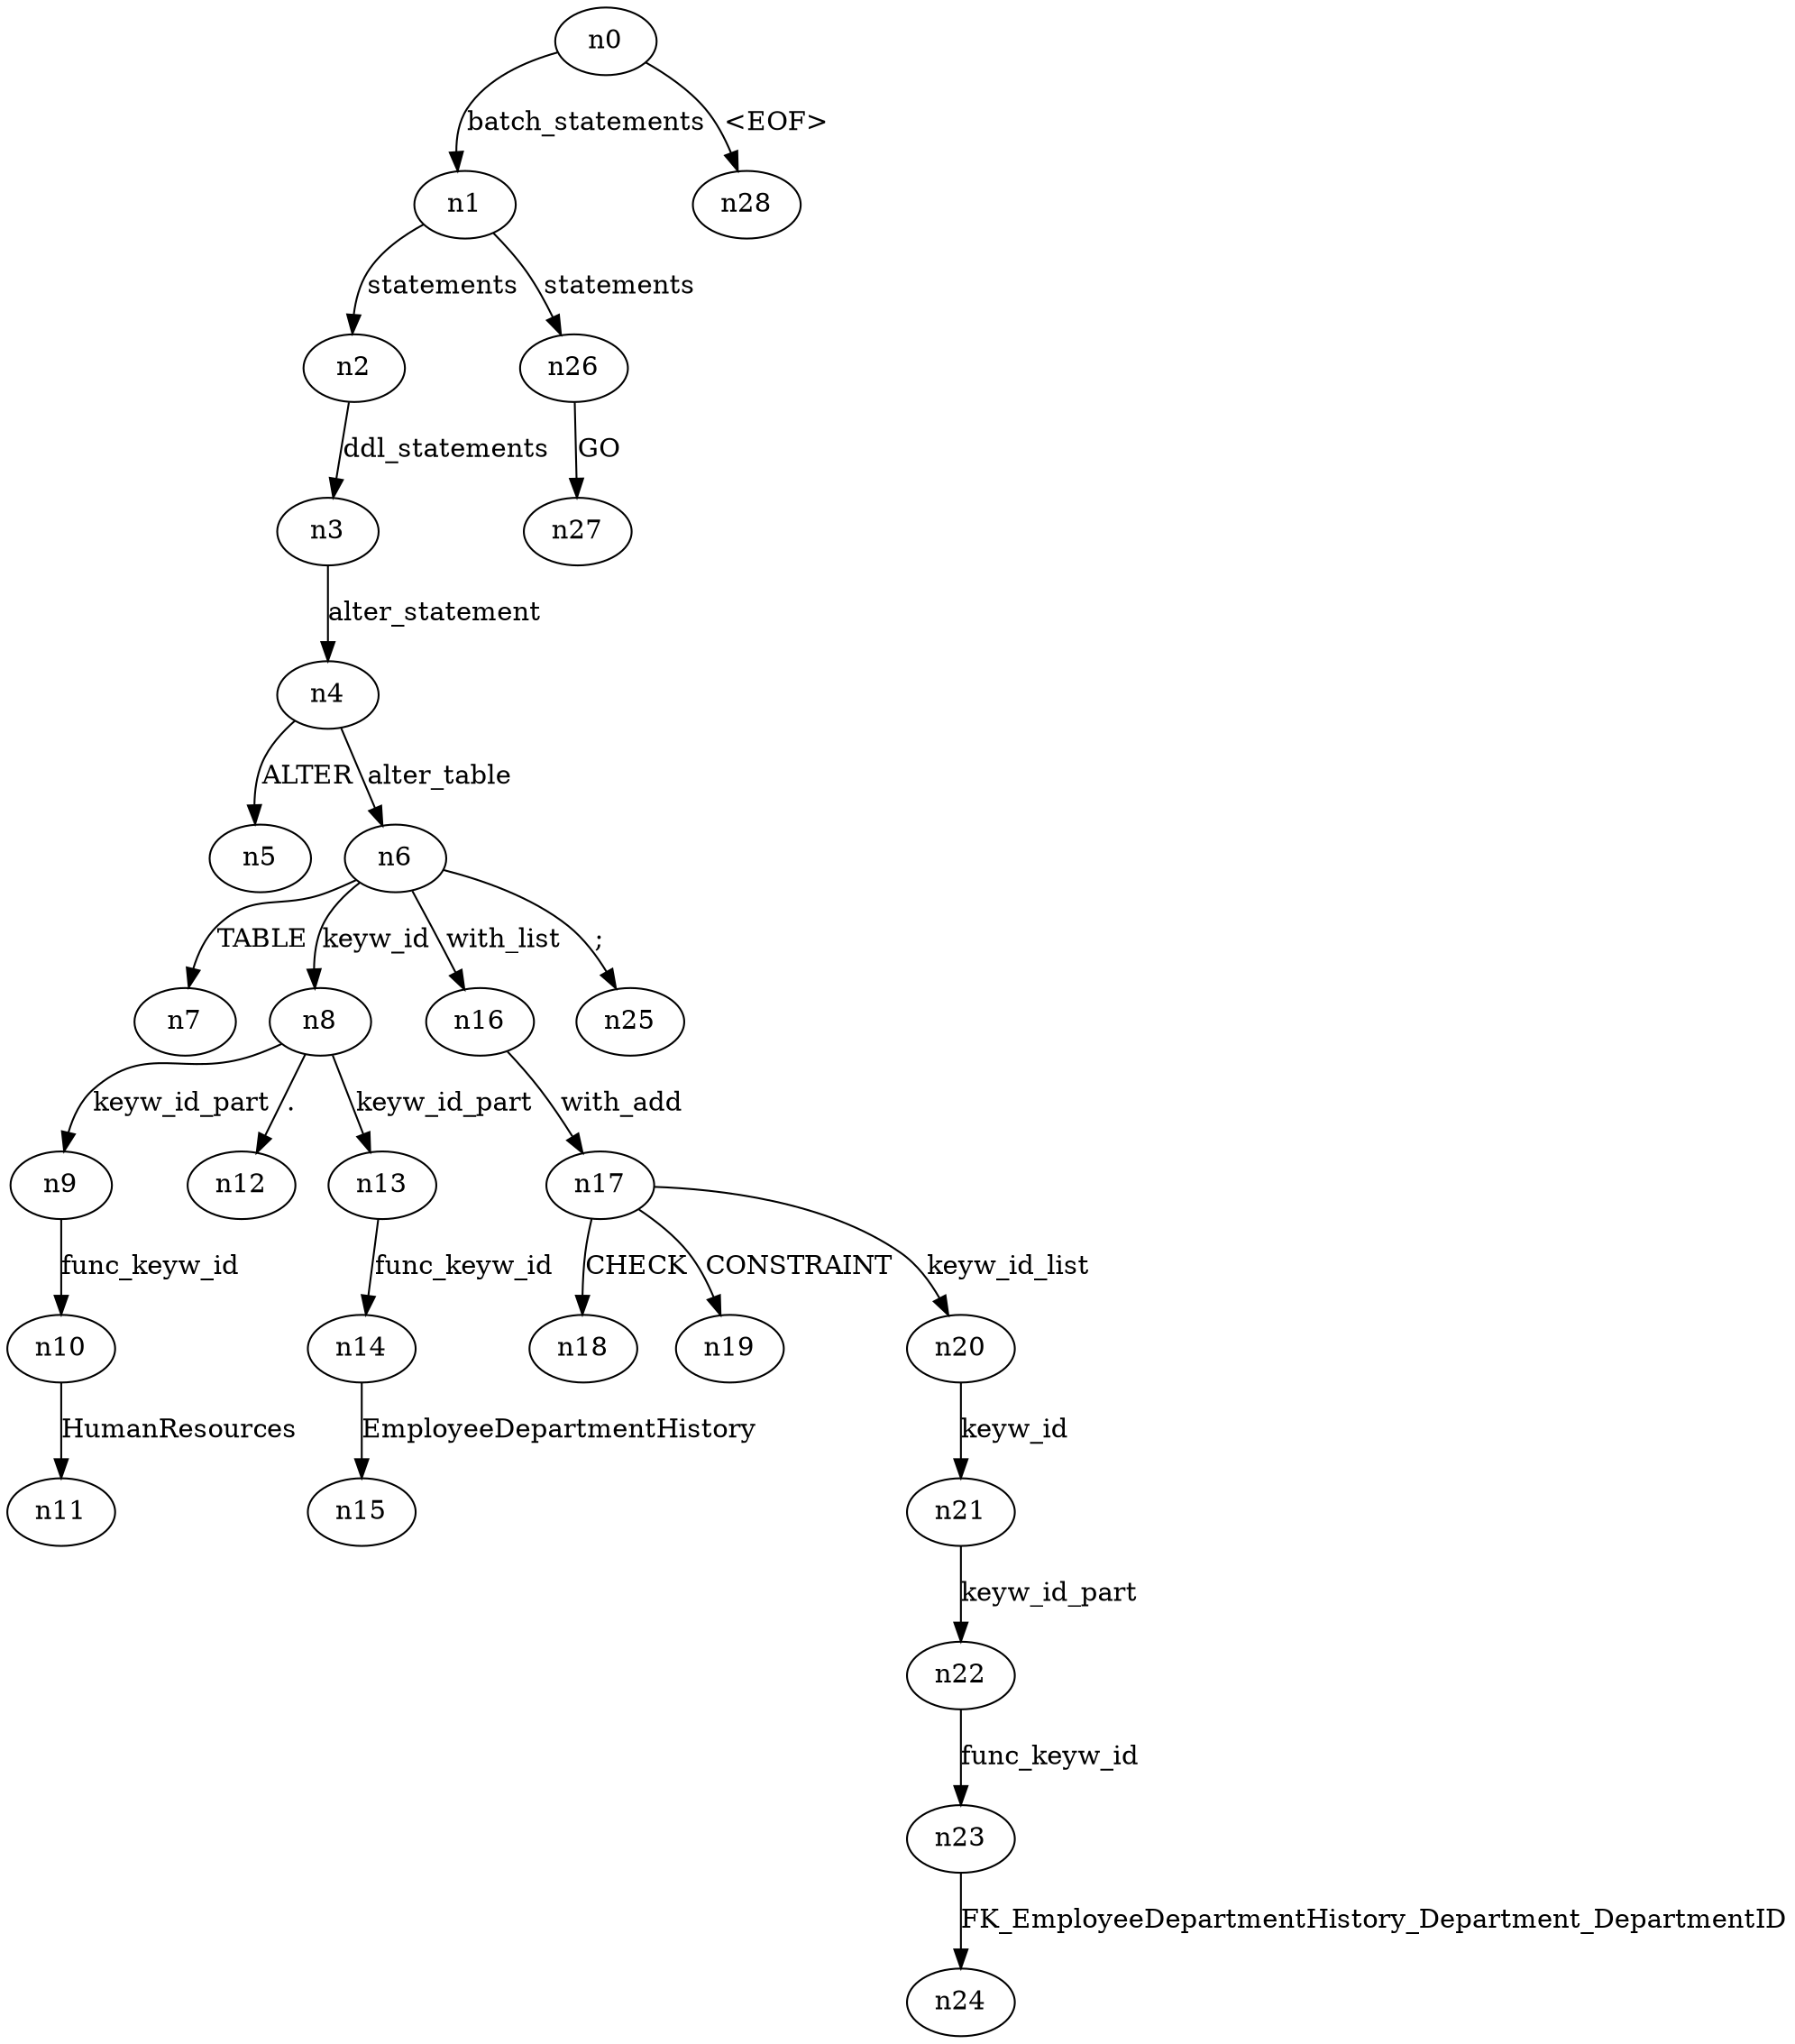 digraph ParseTree {
  n0 -> n1 [label="batch_statements"];
  n1 -> n2 [label="statements"];
  n2 -> n3 [label="ddl_statements"];
  n3 -> n4 [label="alter_statement"];
  n4 -> n5 [label="ALTER"];
  n4 -> n6 [label="alter_table"];
  n6 -> n7 [label="TABLE"];
  n6 -> n8 [label="keyw_id"];
  n8 -> n9 [label="keyw_id_part"];
  n9 -> n10 [label="func_keyw_id"];
  n10 -> n11 [label="HumanResources"];
  n8 -> n12 [label="."];
  n8 -> n13 [label="keyw_id_part"];
  n13 -> n14 [label="func_keyw_id"];
  n14 -> n15 [label="EmployeeDepartmentHistory"];
  n6 -> n16 [label="with_list"];
  n16 -> n17 [label="with_add"];
  n17 -> n18 [label="CHECK"];
  n17 -> n19 [label="CONSTRAINT"];
  n17 -> n20 [label="keyw_id_list"];
  n20 -> n21 [label="keyw_id"];
  n21 -> n22 [label="keyw_id_part"];
  n22 -> n23 [label="func_keyw_id"];
  n23 -> n24 [label="FK_EmployeeDepartmentHistory_Department_DepartmentID"];
  n6 -> n25 [label=";"];
  n1 -> n26 [label="statements"];
  n26 -> n27 [label="GO"];
  n0 -> n28 [label="<EOF>"];
}